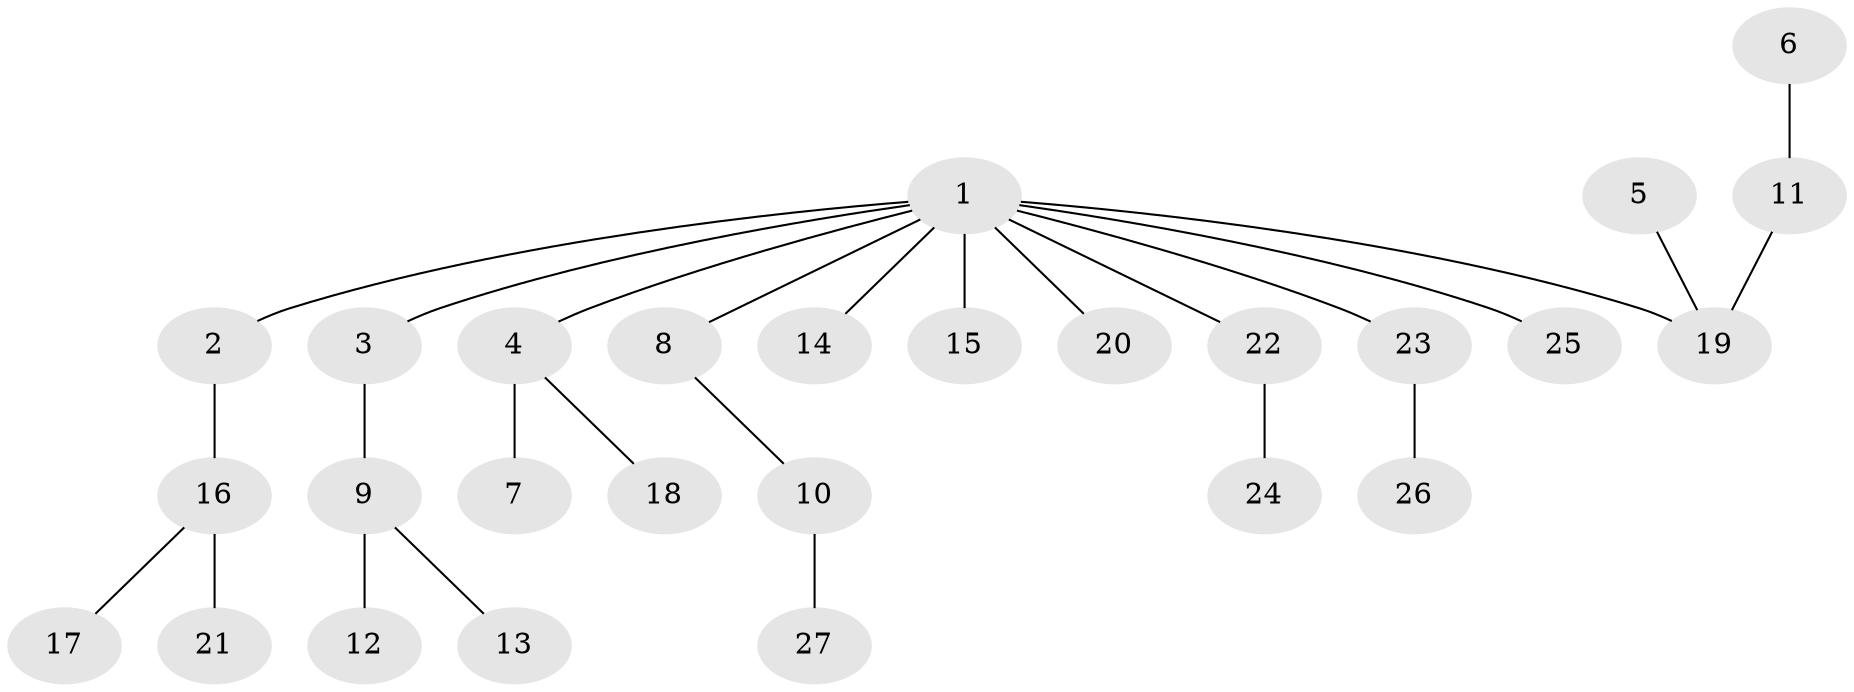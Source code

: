// original degree distribution, {6: 0.037037037037037035, 3: 0.12962962962962962, 2: 0.2777777777777778, 5: 0.018518518518518517, 1: 0.48148148148148145, 4: 0.05555555555555555}
// Generated by graph-tools (version 1.1) at 2025/26/03/09/25 03:26:33]
// undirected, 27 vertices, 26 edges
graph export_dot {
graph [start="1"]
  node [color=gray90,style=filled];
  1;
  2;
  3;
  4;
  5;
  6;
  7;
  8;
  9;
  10;
  11;
  12;
  13;
  14;
  15;
  16;
  17;
  18;
  19;
  20;
  21;
  22;
  23;
  24;
  25;
  26;
  27;
  1 -- 2 [weight=1.0];
  1 -- 3 [weight=1.0];
  1 -- 4 [weight=1.0];
  1 -- 8 [weight=1.0];
  1 -- 14 [weight=1.0];
  1 -- 15 [weight=1.0];
  1 -- 19 [weight=1.0];
  1 -- 20 [weight=1.0];
  1 -- 22 [weight=1.0];
  1 -- 23 [weight=1.0];
  1 -- 25 [weight=1.0];
  2 -- 16 [weight=1.0];
  3 -- 9 [weight=1.0];
  4 -- 7 [weight=1.0];
  4 -- 18 [weight=1.0];
  5 -- 19 [weight=1.0];
  6 -- 11 [weight=1.0];
  8 -- 10 [weight=1.0];
  9 -- 12 [weight=1.0];
  9 -- 13 [weight=1.0];
  10 -- 27 [weight=1.0];
  11 -- 19 [weight=1.0];
  16 -- 17 [weight=1.0];
  16 -- 21 [weight=1.0];
  22 -- 24 [weight=1.0];
  23 -- 26 [weight=1.0];
}

